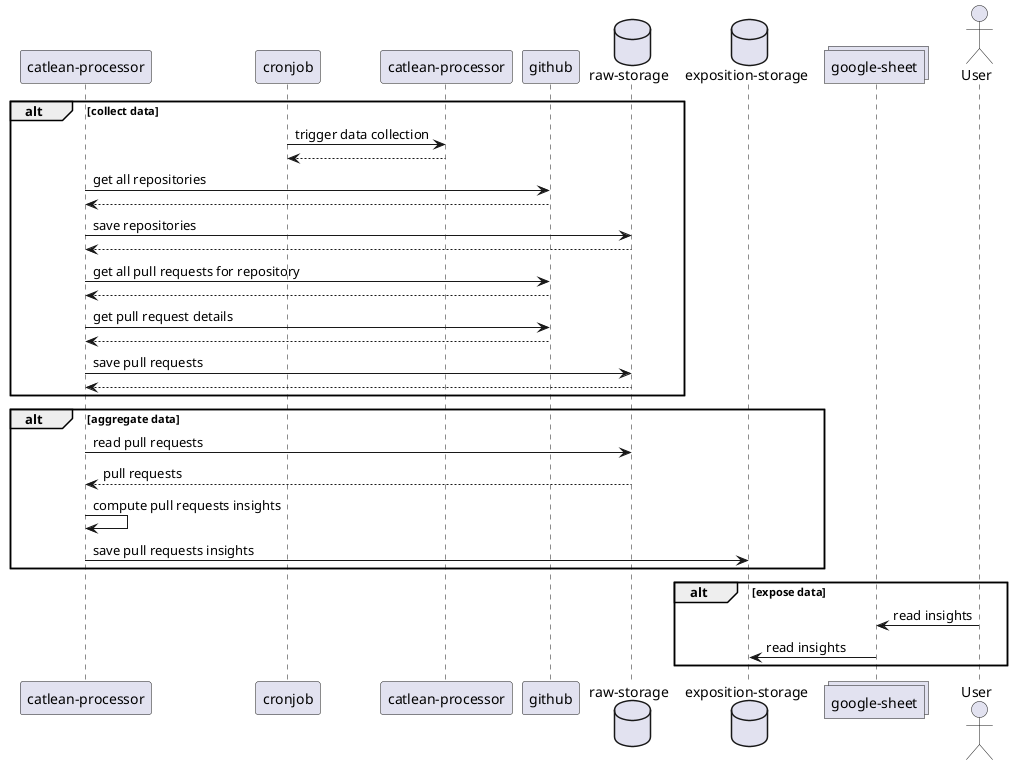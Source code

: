 @startuml
'https://plantuml.com/sequence-diagram
participant cronjob order 10
participant "catlean-processor" as cp order 20
participant github order 30
database "raw-storage" order 40
database "exposition-storage" order 50
collections "google-sheet" order 60
actor User order 70



alt collect data
cronjob -> cp : trigger data collection
cronjob <-- cp
"catlean-processor" -> github: get all repositories
"catlean-processor" <-- github
"catlean-processor" -> "raw-storage": save repositories
"catlean-processor" <-- "raw-storage"
"catlean-processor" -> github: get all pull requests for repository
"catlean-processor" <-- github
"catlean-processor" -> github: get pull request details
"catlean-processor" <-- github
"catlean-processor" -> "raw-storage": save pull requests
"catlean-processor" <-- "raw-storage"
end

alt aggregate data
"catlean-processor" -> "raw-storage": read pull requests
"catlean-processor" <-- "raw-storage": pull requests
"catlean-processor" -> "catlean-processor": compute pull requests insights
"catlean-processor" -> "exposition-storage": save pull requests insights
end

alt expose data
User -> "google-sheet": read insights
"google-sheet" -> "exposition-storage": read insights
end

@enduml